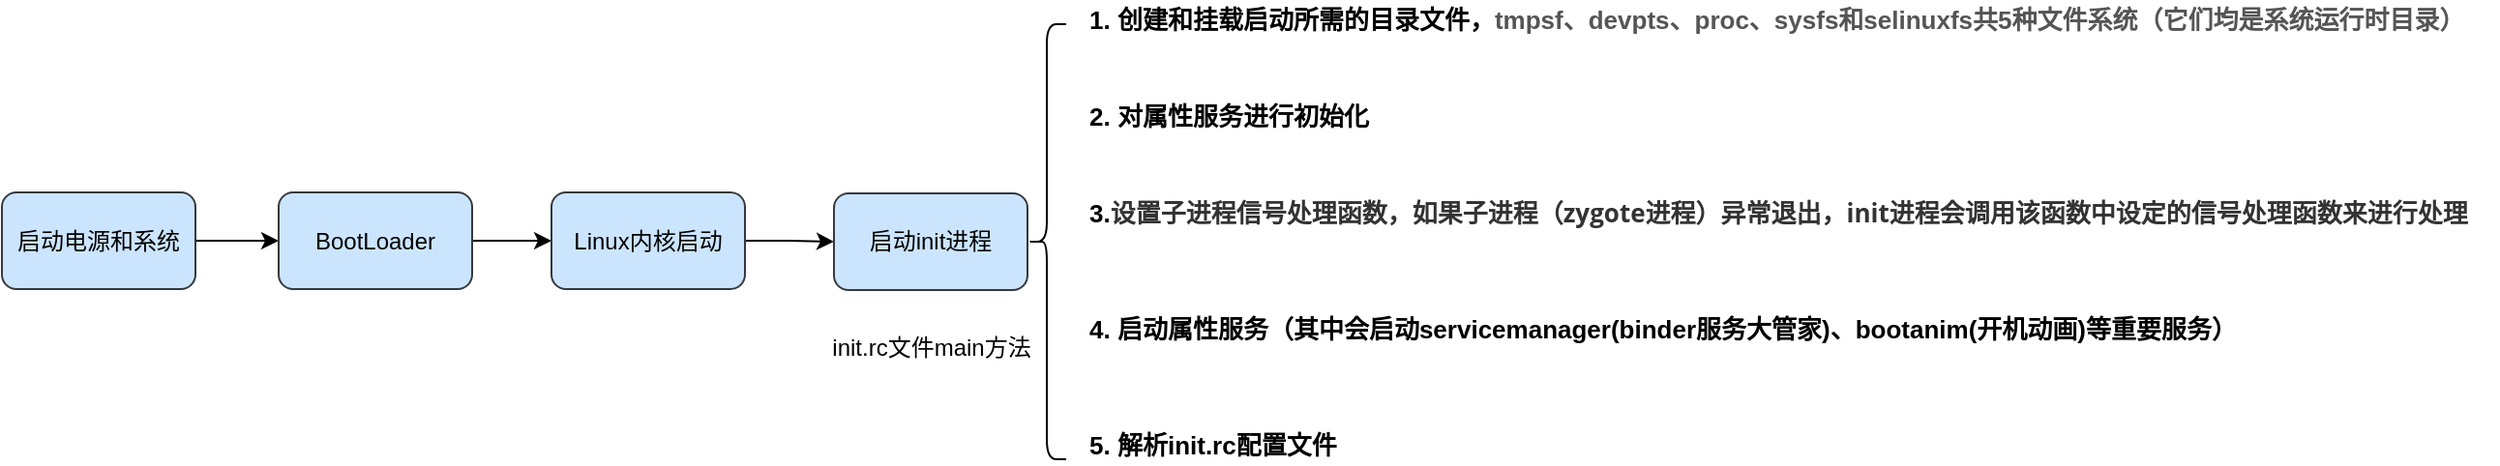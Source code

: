 <mxfile version="14.2.4" type="github">
  <diagram id="C5RBs43oDa-KdzZeNtuy" name="Page-1">
    <mxGraphModel dx="1186" dy="716" grid="1" gridSize="10" guides="1" tooltips="1" connect="1" arrows="1" fold="1" page="1" pageScale="1" pageWidth="1654" pageHeight="1169" math="0" shadow="0">
      <root>
        <mxCell id="WIyWlLk6GJQsqaUBKTNV-0" />
        <mxCell id="WIyWlLk6GJQsqaUBKTNV-1" parent="WIyWlLk6GJQsqaUBKTNV-0" />
        <mxCell id="d2kshv5pj5mYFe1yfL0T-2" style="edgeStyle=orthogonalEdgeStyle;rounded=0;orthogonalLoop=1;jettySize=auto;html=1;exitX=1;exitY=0.5;exitDx=0;exitDy=0;entryX=0;entryY=0.5;entryDx=0;entryDy=0;" edge="1" parent="WIyWlLk6GJQsqaUBKTNV-1" source="d2kshv5pj5mYFe1yfL0T-0" target="d2kshv5pj5mYFe1yfL0T-1">
          <mxGeometry relative="1" as="geometry" />
        </mxCell>
        <mxCell id="d2kshv5pj5mYFe1yfL0T-0" value="启动电源和系统" style="rounded=1;whiteSpace=wrap;html=1;fillColor=#cce5ff;strokeColor=#36393d;" vertex="1" parent="WIyWlLk6GJQsqaUBKTNV-1">
          <mxGeometry x="90" y="559.5" width="100" height="50" as="geometry" />
        </mxCell>
        <mxCell id="d2kshv5pj5mYFe1yfL0T-4" style="edgeStyle=orthogonalEdgeStyle;rounded=0;orthogonalLoop=1;jettySize=auto;html=1;exitX=1;exitY=0.5;exitDx=0;exitDy=0;entryX=0;entryY=0.5;entryDx=0;entryDy=0;" edge="1" parent="WIyWlLk6GJQsqaUBKTNV-1" source="d2kshv5pj5mYFe1yfL0T-1" target="d2kshv5pj5mYFe1yfL0T-3">
          <mxGeometry relative="1" as="geometry" />
        </mxCell>
        <mxCell id="d2kshv5pj5mYFe1yfL0T-1" value="BootLoader" style="rounded=1;whiteSpace=wrap;html=1;fillColor=#cce5ff;strokeColor=#36393d;" vertex="1" parent="WIyWlLk6GJQsqaUBKTNV-1">
          <mxGeometry x="233" y="559.5" width="100" height="50" as="geometry" />
        </mxCell>
        <mxCell id="d2kshv5pj5mYFe1yfL0T-8" style="edgeStyle=orthogonalEdgeStyle;rounded=0;orthogonalLoop=1;jettySize=auto;html=1;exitX=1;exitY=0.5;exitDx=0;exitDy=0;entryX=0;entryY=0.5;entryDx=0;entryDy=0;" edge="1" parent="WIyWlLk6GJQsqaUBKTNV-1" source="d2kshv5pj5mYFe1yfL0T-3" target="d2kshv5pj5mYFe1yfL0T-7">
          <mxGeometry relative="1" as="geometry" />
        </mxCell>
        <mxCell id="d2kshv5pj5mYFe1yfL0T-3" value="Linux内核启动" style="rounded=1;whiteSpace=wrap;html=1;fillColor=#cce5ff;strokeColor=#36393d;" vertex="1" parent="WIyWlLk6GJQsqaUBKTNV-1">
          <mxGeometry x="374" y="559.5" width="100" height="50" as="geometry" />
        </mxCell>
        <mxCell id="d2kshv5pj5mYFe1yfL0T-7" value="启动init进程" style="rounded=1;whiteSpace=wrap;html=1;fillColor=#cce5ff;strokeColor=#36393d;" vertex="1" parent="WIyWlLk6GJQsqaUBKTNV-1">
          <mxGeometry x="520" y="560" width="100" height="50" as="geometry" />
        </mxCell>
        <mxCell id="d2kshv5pj5mYFe1yfL0T-9" value="" style="shape=curlyBracket;whiteSpace=wrap;html=1;rounded=1;" vertex="1" parent="WIyWlLk6GJQsqaUBKTNV-1">
          <mxGeometry x="620" y="472.5" width="20" height="225" as="geometry" />
        </mxCell>
        <mxCell id="d2kshv5pj5mYFe1yfL0T-10" value="init.rc文件main方法" style="text;html=1;align=center;verticalAlign=middle;resizable=0;points=[];autosize=1;" vertex="1" parent="WIyWlLk6GJQsqaUBKTNV-1">
          <mxGeometry x="510" y="630" width="120" height="20" as="geometry" />
        </mxCell>
        <mxCell id="d2kshv5pj5mYFe1yfL0T-12" value="1. 创建和挂载启动所需的目录文件，&lt;span style=&quot;color: rgb(85 , 85 , 85) ; text-align: justify ; background-color: rgb(255 , 255 , 255) ; font-size: 13px&quot;&gt;&lt;font style=&quot;font-size: 13px&quot;&gt;tmpsf、devpts、proc、sysfs和selinuxfs共5种文件系统（它们均是系统运行时目录）&lt;/font&gt;&lt;/span&gt;" style="text;html=1;align=left;verticalAlign=middle;resizable=0;points=[];autosize=1;fontColor=none;fontSize=13;fontStyle=1;fontFamily=Helvetica;" vertex="1" parent="WIyWlLk6GJQsqaUBKTNV-1">
          <mxGeometry x="650" y="460" width="730" height="20" as="geometry" />
        </mxCell>
        <mxCell id="d2kshv5pj5mYFe1yfL0T-13" value="2. 对属性服务进行初始化" style="text;html=1;align=left;verticalAlign=middle;resizable=0;points=[];autosize=1;fontSize=13;fontFamily=Helvetica;fontColor=none;fontStyle=1" vertex="1" parent="WIyWlLk6GJQsqaUBKTNV-1">
          <mxGeometry x="650" y="510" width="160" height="20" as="geometry" />
        </mxCell>
        <mxCell id="d2kshv5pj5mYFe1yfL0T-14" value="3.&lt;span style=&quot;background-color: rgb(255 , 255 , 255) ; color: rgb(51 , 51 , 51) ; font-family: &amp;quot;open sans&amp;quot; , &amp;quot;clear sans&amp;quot; , &amp;quot;helvetica neue&amp;quot; , &amp;quot;helvetica&amp;quot; , &amp;quot;arial&amp;quot; , sans-serif ; font-size: 1em&quot;&gt;设置子进程信号处理函数，如果子进程（zygote进程）异常退出，init进程会调用该函数中设定的信号处理函数来进行处理&lt;/span&gt;" style="text;html=1;align=left;verticalAlign=middle;resizable=0;points=[];autosize=1;fontSize=13;fontFamily=Helvetica;fontColor=none;fontStyle=1" vertex="1" parent="WIyWlLk6GJQsqaUBKTNV-1">
          <mxGeometry x="650" y="560" width="720" height="20" as="geometry" />
        </mxCell>
        <mxCell id="d2kshv5pj5mYFe1yfL0T-17" value="&lt;h4 id=&quot;4、启动属性服务（其中会启动servicemanager-binder服务大管家-、bootanim-开机动画-等重要服务）&quot; style=&quot;margin: 20px 0px 10px ; padding: 10px 0px 0px ; line-height: 1.5 ; background-color: rgb(255 , 255 , 255)&quot;&gt;4. 启动属性服务（其中会启动servicemanager(binder服务大管家)、bootanim(开机动画)等重要服务）&lt;/h4&gt;" style="text;html=1;align=left;verticalAlign=middle;resizable=0;points=[];autosize=1;fontSize=13;fontFamily=Helvetica;fontStyle=1" vertex="1" parent="WIyWlLk6GJQsqaUBKTNV-1">
          <mxGeometry x="650" y="590" width="610" height="60" as="geometry" />
        </mxCell>
        <mxCell id="d2kshv5pj5mYFe1yfL0T-18" value="&lt;b&gt;5. 解析init.rc配置文件&lt;/b&gt;" style="text;html=1;align=left;verticalAlign=middle;resizable=0;points=[];autosize=1;fontSize=13;fontFamily=Helvetica;fontColor=none;" vertex="1" parent="WIyWlLk6GJQsqaUBKTNV-1">
          <mxGeometry x="650" y="680" width="140" height="20" as="geometry" />
        </mxCell>
      </root>
    </mxGraphModel>
  </diagram>
</mxfile>
